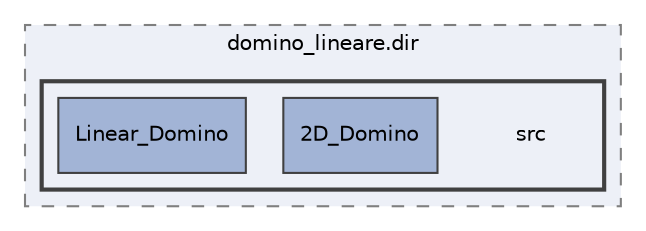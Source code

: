 digraph "/mnt/c/Users/andre/CLionProjects/domino_lineare/cmake-build-debug/CMakeFiles/domino_lineare.dir/src"
{
 // LATEX_PDF_SIZE
  edge [fontname="Helvetica",fontsize="10",labelfontname="Helvetica",labelfontsize="10"];
  node [fontname="Helvetica",fontsize="10",shape=record];
  compound=true
  subgraph clusterdir_ac10f258a2b9698af650c5f4839e009e {
    graph [ bgcolor="#edf0f7", pencolor="grey50", style="filled,dashed,", label="domino_lineare.dir", fontname="Helvetica", fontsize="10", URL="dir_ac10f258a2b9698af650c5f4839e009e.html"]
  subgraph clusterdir_6a171c3f8ce12819a44bd0e9a450ab46 {
    graph [ bgcolor="#edf0f7", pencolor="grey25", style="filled,bold,", label="", fontname="Helvetica", fontsize="10", URL="dir_6a171c3f8ce12819a44bd0e9a450ab46.html"]
    dir_6a171c3f8ce12819a44bd0e9a450ab46 [shape=plaintext, label="src"];
  dir_528b8697e02b3e7e91f6cad2c0be38b6 [shape=box, label="2D_Domino", style="filled,", fillcolor="#a2b4d6", color="grey25", URL="dir_528b8697e02b3e7e91f6cad2c0be38b6.html"];
  dir_09513444a62afde5335395315f30f6d3 [shape=box, label="Linear_Domino", style="filled,", fillcolor="#a2b4d6", color="grey25", URL="dir_09513444a62afde5335395315f30f6d3.html"];
  }
  }
}
